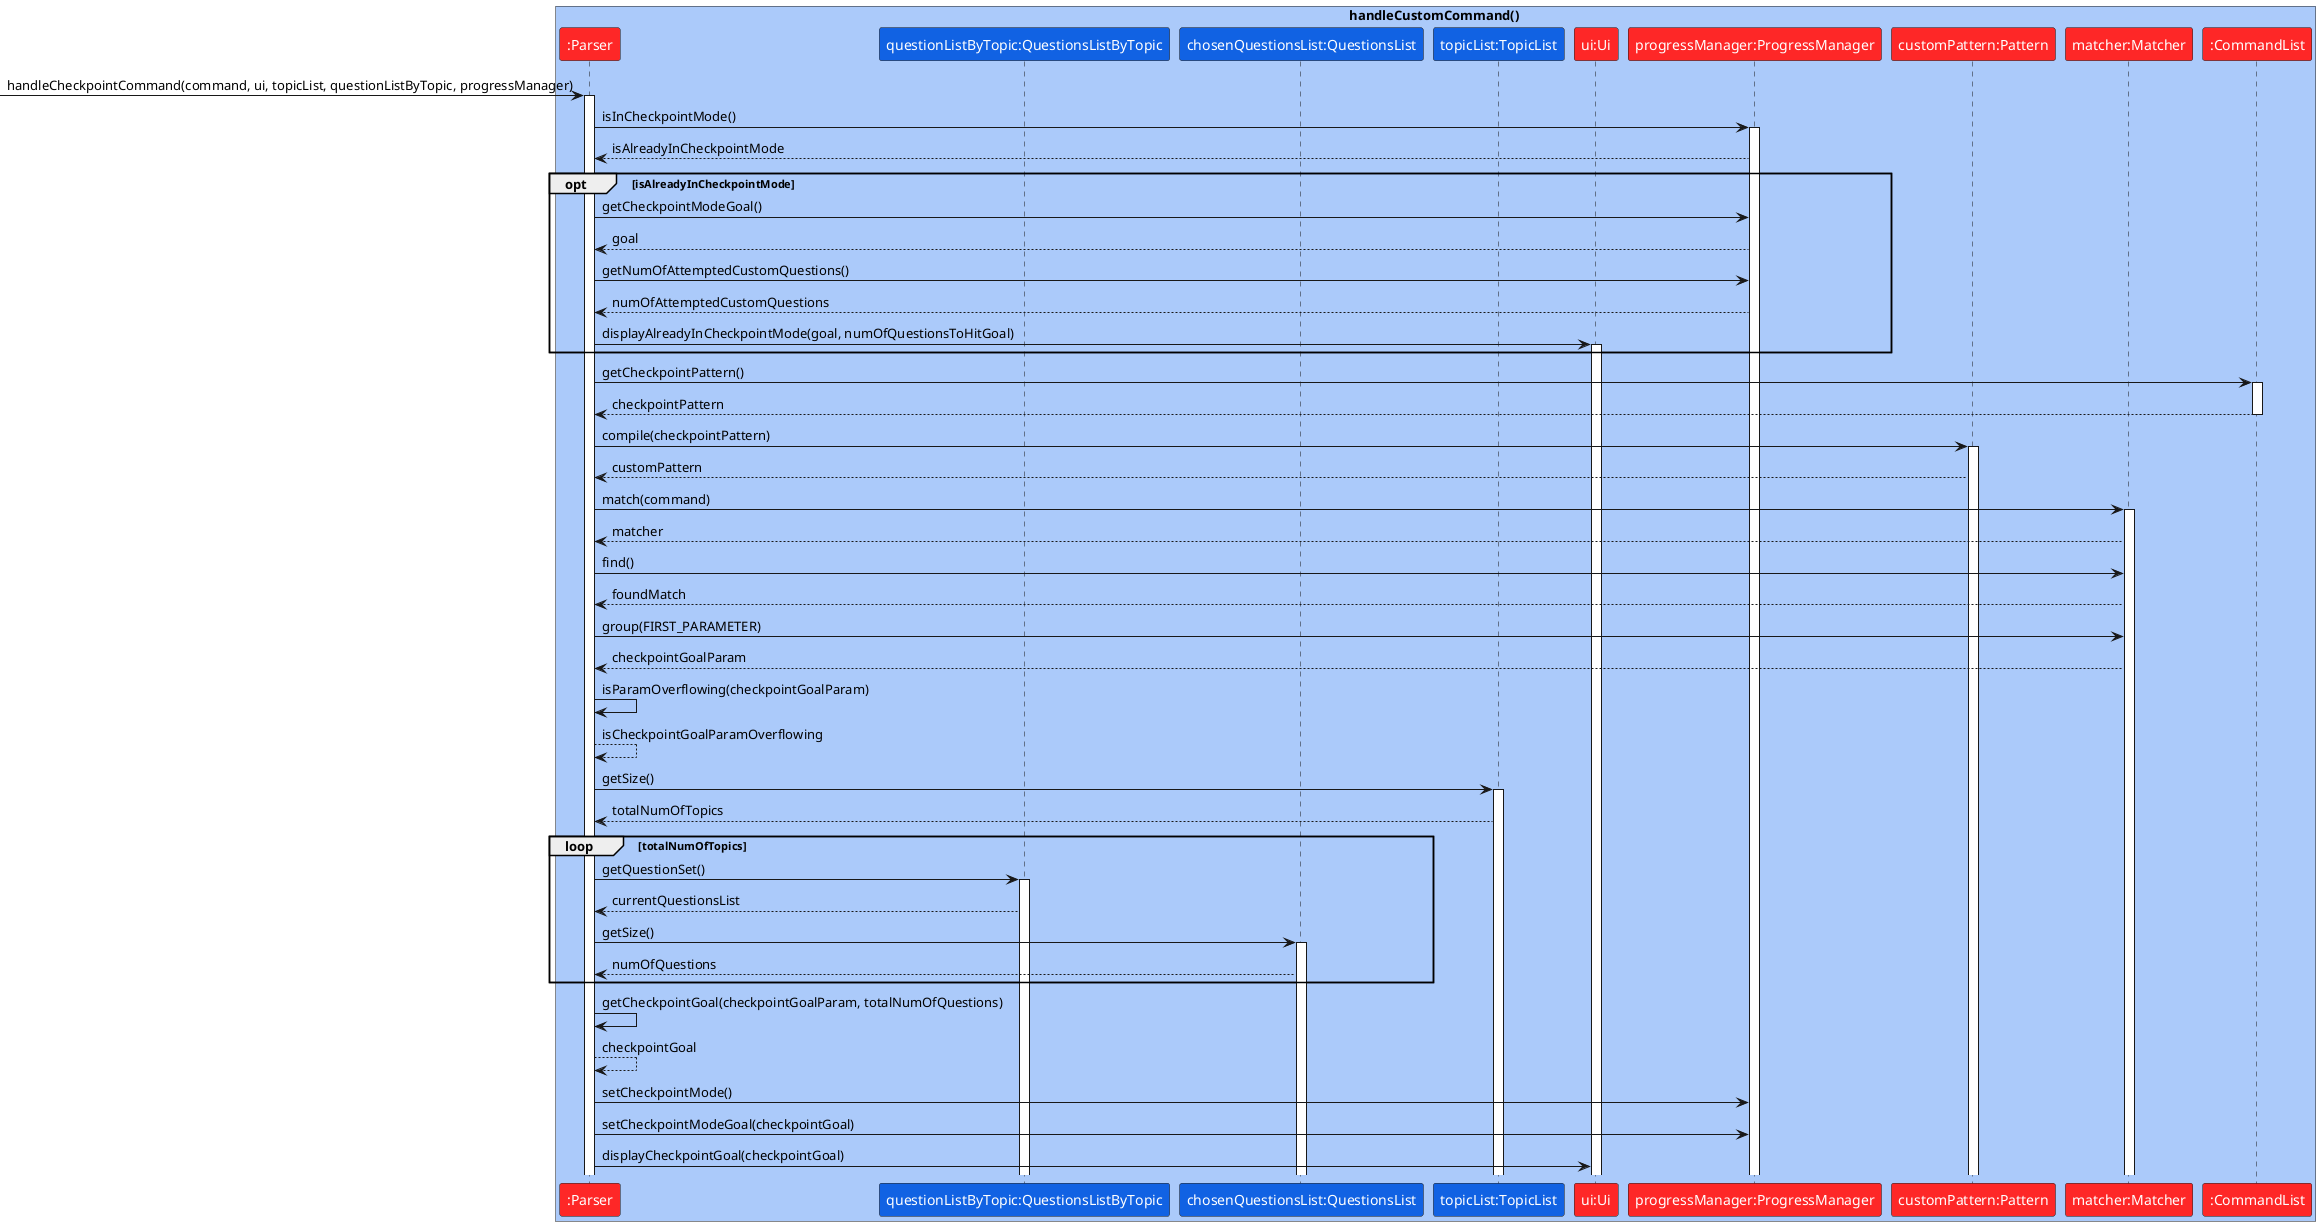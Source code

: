 @startuml
skinparam ParticipantFontColor #FFFFFF

box handleCustomCommand() #ABCAFA
participant ":Parser" as Parser #FE2727
participant "questionListByTopic:QuestionsListByTopic" as QuestionsListByTopic #1162E3
participant "chosenQuestionsList:QuestionsList" as QuestionsList #1162E3
participant "topicList:TopicList" as TopicList #1162E3
participant "ui:Ui" as Ui #FE2727
participant "progressManager:ProgressManager" as ProgressManager #FE2727
participant "customPattern:Pattern" as Pattern #FE2727
participant "matcher:Matcher" as Matcher #FE2727
participant ":CommandList" as CommandList #FE2727
end box

-> Parser : handleCheckpointCommand(command, ui, topicList, questionListByTopic, progressManager)
activate Parser

Parser -> ProgressManager : isInCheckpointMode()
activate ProgressManager
ProgressManager --> Parser : isAlreadyInCheckpointMode

opt isAlreadyInCheckpointMode
    Parser -> ProgressManager : getCheckpointModeGoal()
    ProgressManager --> Parser : goal
    Parser -> ProgressManager : getNumOfAttemptedCustomQuestions()
    ProgressManager --> Parser : numOfAttemptedCustomQuestions
    Parser -> Ui : displayAlreadyInCheckpointMode(goal, numOfQuestionsToHitGoal)
    activate Ui
end

Parser -> CommandList : getCheckpointPattern()
activate CommandList
CommandList --> Parser : checkpointPattern
deactivate CommandList

Parser -> Pattern : compile(checkpointPattern)
activate Pattern
Pattern --> Parser : customPattern

Parser -> Matcher : match(command)
activate Matcher
Matcher --> Parser : matcher

Parser -> Matcher : find()
Matcher --> Parser : foundMatch

Parser -> Matcher : group(FIRST_PARAMETER)
Matcher --> Parser : checkpointGoalParam

Parser -> Parser : isParamOverflowing(checkpointGoalParam)
Parser --> Parser : isCheckpointGoalParamOverflowing

Parser -> TopicList : getSize()
activate TopicList
TopicList --> Parser : totalNumOfTopics

loop totalNumOfTopics
    Parser -> QuestionsListByTopic : getQuestionSet()
    activate QuestionsListByTopic
    QuestionsListByTopic --> Parser : currentQuestionsList
    Parser -> QuestionsList : getSize()
    activate QuestionsList
    QuestionsList --> Parser : numOfQuestions
end

Parser -> Parser : getCheckpointGoal(checkpointGoalParam, totalNumOfQuestions)
Parser --> Parser : checkpointGoal

Parser -> ProgressManager : setCheckpointMode()
Parser -> ProgressManager : setCheckpointModeGoal(checkpointGoal)
Parser -> Ui : displayCheckpointGoal(checkpointGoal)

@enduml
